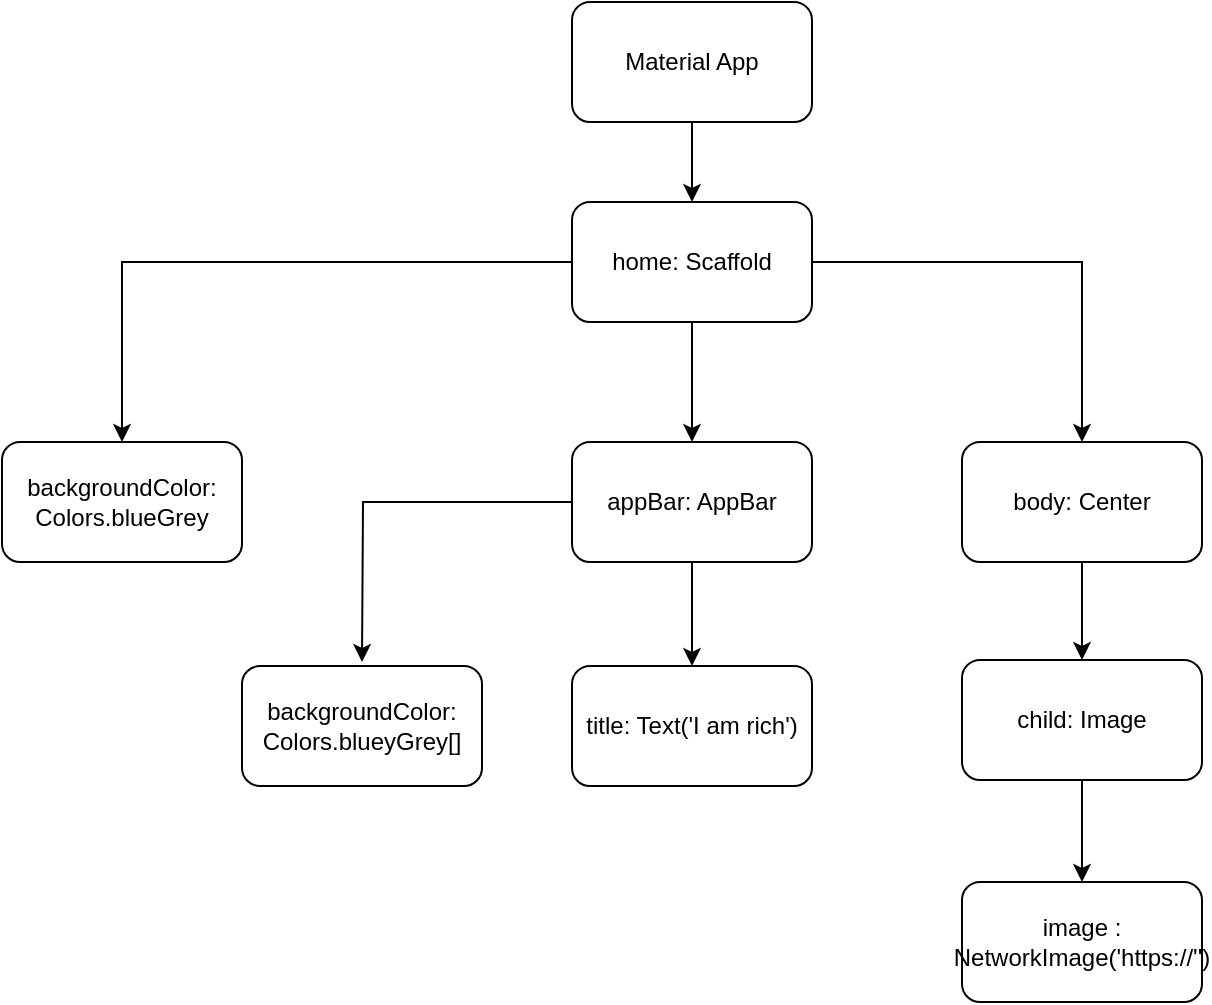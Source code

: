 <mxfile version="14.6.13" type="github">
  <diagram id="EA3oRSc1JFXG0sm-RrvY" name="Page-1">
    <mxGraphModel dx="1038" dy="580" grid="1" gridSize="10" guides="1" tooltips="1" connect="1" arrows="1" fold="1" page="1" pageScale="1" pageWidth="850" pageHeight="1100" math="0" shadow="0">
      <root>
        <mxCell id="0" />
        <mxCell id="1" parent="0" />
        <mxCell id="9opiF8UKzZI0sY4IGnWm-9" value="" style="edgeStyle=orthogonalEdgeStyle;rounded=0;orthogonalLoop=1;jettySize=auto;html=1;" edge="1" parent="1" source="9opiF8UKzZI0sY4IGnWm-1" target="9opiF8UKzZI0sY4IGnWm-2">
          <mxGeometry relative="1" as="geometry" />
        </mxCell>
        <mxCell id="9opiF8UKzZI0sY4IGnWm-1" value="Material App" style="rounded=1;whiteSpace=wrap;html=1;" vertex="1" parent="1">
          <mxGeometry x="365" y="60" width="120" height="60" as="geometry" />
        </mxCell>
        <mxCell id="9opiF8UKzZI0sY4IGnWm-10" value="" style="edgeStyle=orthogonalEdgeStyle;rounded=0;orthogonalLoop=1;jettySize=auto;html=1;" edge="1" parent="1" source="9opiF8UKzZI0sY4IGnWm-2" target="9opiF8UKzZI0sY4IGnWm-4">
          <mxGeometry relative="1" as="geometry" />
        </mxCell>
        <mxCell id="9opiF8UKzZI0sY4IGnWm-13" style="edgeStyle=orthogonalEdgeStyle;rounded=0;orthogonalLoop=1;jettySize=auto;html=1;" edge="1" parent="1" source="9opiF8UKzZI0sY4IGnWm-2" target="9opiF8UKzZI0sY4IGnWm-5">
          <mxGeometry relative="1" as="geometry" />
        </mxCell>
        <mxCell id="9opiF8UKzZI0sY4IGnWm-15" style="edgeStyle=orthogonalEdgeStyle;rounded=0;orthogonalLoop=1;jettySize=auto;html=1;entryX=0.5;entryY=0;entryDx=0;entryDy=0;" edge="1" parent="1" source="9opiF8UKzZI0sY4IGnWm-2" target="9opiF8UKzZI0sY4IGnWm-3">
          <mxGeometry relative="1" as="geometry" />
        </mxCell>
        <mxCell id="9opiF8UKzZI0sY4IGnWm-2" value="home: Scaffold" style="rounded=1;whiteSpace=wrap;html=1;" vertex="1" parent="1">
          <mxGeometry x="365" y="160" width="120" height="60" as="geometry" />
        </mxCell>
        <mxCell id="9opiF8UKzZI0sY4IGnWm-3" value="backgroundColor:&lt;br&gt;Colors.blueGrey" style="rounded=1;whiteSpace=wrap;html=1;" vertex="1" parent="1">
          <mxGeometry x="80" y="280" width="120" height="60" as="geometry" />
        </mxCell>
        <mxCell id="9opiF8UKzZI0sY4IGnWm-11" value="" style="edgeStyle=orthogonalEdgeStyle;rounded=0;orthogonalLoop=1;jettySize=auto;html=1;" edge="1" parent="1" source="9opiF8UKzZI0sY4IGnWm-4" target="9opiF8UKzZI0sY4IGnWm-7">
          <mxGeometry relative="1" as="geometry" />
        </mxCell>
        <mxCell id="9opiF8UKzZI0sY4IGnWm-12" value="" style="edgeStyle=orthogonalEdgeStyle;rounded=0;orthogonalLoop=1;jettySize=auto;html=1;" edge="1" parent="1" source="9opiF8UKzZI0sY4IGnWm-4">
          <mxGeometry relative="1" as="geometry">
            <mxPoint x="260" y="390" as="targetPoint" />
          </mxGeometry>
        </mxCell>
        <mxCell id="9opiF8UKzZI0sY4IGnWm-4" value="appBar: AppBar" style="rounded=1;whiteSpace=wrap;html=1;" vertex="1" parent="1">
          <mxGeometry x="365" y="280" width="120" height="60" as="geometry" />
        </mxCell>
        <mxCell id="9opiF8UKzZI0sY4IGnWm-14" style="edgeStyle=orthogonalEdgeStyle;rounded=0;orthogonalLoop=1;jettySize=auto;html=1;entryX=0.5;entryY=0;entryDx=0;entryDy=0;" edge="1" parent="1" source="9opiF8UKzZI0sY4IGnWm-5" target="9opiF8UKzZI0sY4IGnWm-8">
          <mxGeometry relative="1" as="geometry" />
        </mxCell>
        <mxCell id="9opiF8UKzZI0sY4IGnWm-5" value="body: Center" style="rounded=1;whiteSpace=wrap;html=1;" vertex="1" parent="1">
          <mxGeometry x="560" y="280" width="120" height="60" as="geometry" />
        </mxCell>
        <mxCell id="9opiF8UKzZI0sY4IGnWm-6" value="backgroundColor: Colors.blueyGrey[]" style="rounded=1;whiteSpace=wrap;html=1;" vertex="1" parent="1">
          <mxGeometry x="200" y="392" width="120" height="60" as="geometry" />
        </mxCell>
        <mxCell id="9opiF8UKzZI0sY4IGnWm-7" value="title: Text(&#39;I am rich&#39;)" style="rounded=1;whiteSpace=wrap;html=1;" vertex="1" parent="1">
          <mxGeometry x="365" y="392" width="120" height="60" as="geometry" />
        </mxCell>
        <mxCell id="9opiF8UKzZI0sY4IGnWm-17" value="" style="edgeStyle=orthogonalEdgeStyle;rounded=0;orthogonalLoop=1;jettySize=auto;html=1;" edge="1" parent="1" source="9opiF8UKzZI0sY4IGnWm-8" target="9opiF8UKzZI0sY4IGnWm-16">
          <mxGeometry relative="1" as="geometry" />
        </mxCell>
        <mxCell id="9opiF8UKzZI0sY4IGnWm-8" value="child: Image" style="rounded=1;whiteSpace=wrap;html=1;" vertex="1" parent="1">
          <mxGeometry x="560" y="389" width="120" height="60" as="geometry" />
        </mxCell>
        <mxCell id="9opiF8UKzZI0sY4IGnWm-16" value="image :&lt;br&gt;NetworkImage(&#39;https://&#39;&#39;)" style="rounded=1;whiteSpace=wrap;html=1;" vertex="1" parent="1">
          <mxGeometry x="560" y="500" width="120" height="60" as="geometry" />
        </mxCell>
      </root>
    </mxGraphModel>
  </diagram>
</mxfile>
